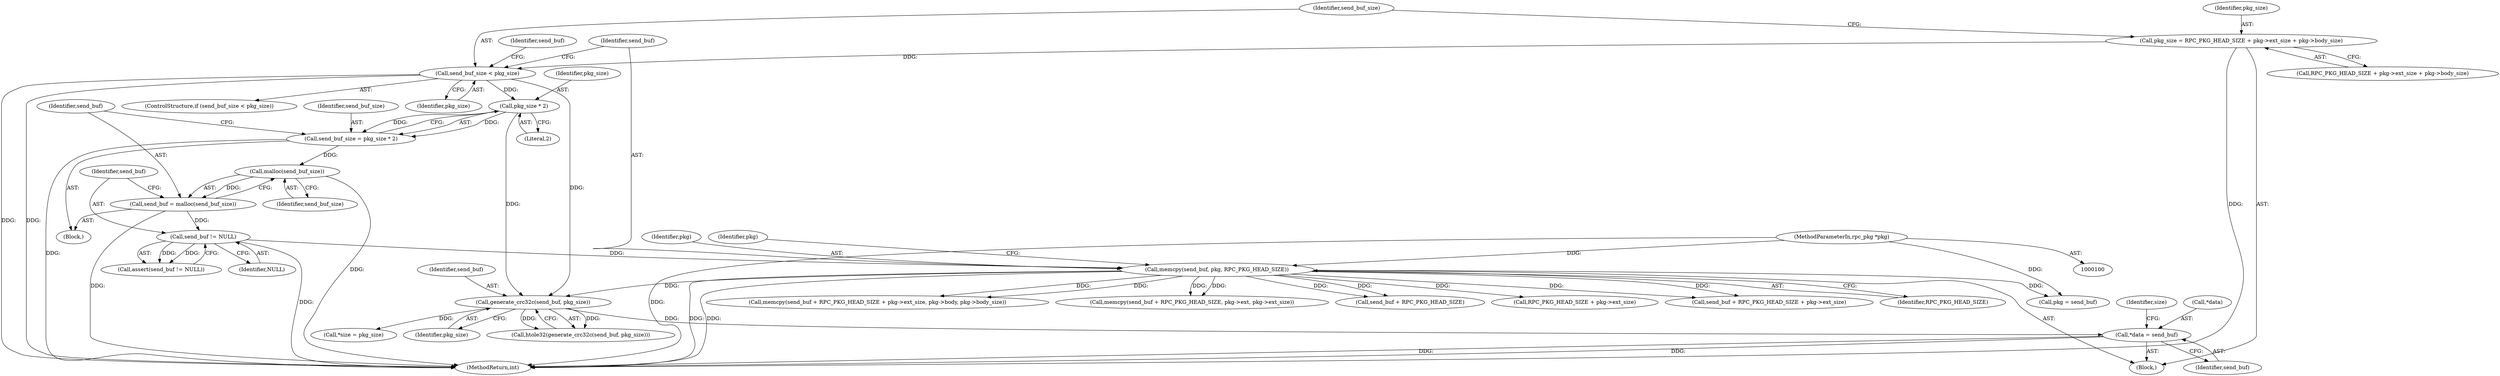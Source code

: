 digraph "1_viabtc_exchange_server_4a7c27bfe98f409623d4d857894d017ff0672cc9#diff-515c81af848352583bff286d6224875f_1@API" {
"1000255" [label="(Call,*data = send_buf)"];
"1000252" [label="(Call,generate_crc32c(send_buf, pkg_size))"];
"1000141" [label="(Call,memcpy(send_buf, pkg, RPC_PKG_HEAD_SIZE))"];
"1000138" [label="(Call,send_buf != NULL)"];
"1000133" [label="(Call,send_buf = malloc(send_buf_size))"];
"1000135" [label="(Call,malloc(send_buf_size))"];
"1000128" [label="(Call,send_buf_size = pkg_size * 2)"];
"1000130" [label="(Call,pkg_size * 2)"];
"1000120" [label="(Call,send_buf_size < pkg_size)"];
"1000108" [label="(Call,pkg_size = RPC_PKG_HEAD_SIZE + pkg->ext_size + pkg->body_size)"];
"1000101" [label="(MethodParameterIn,rpc_pkg *pkg)"];
"1000255" [label="(Call,*data = send_buf)"];
"1000258" [label="(Identifier,send_buf)"];
"1000143" [label="(Identifier,pkg)"];
"1000133" [label="(Call,send_buf = malloc(send_buf_size))"];
"1000177" [label="(Call,pkg = send_buf)"];
"1000254" [label="(Identifier,pkg_size)"];
"1000265" [label="(MethodReturn,int)"];
"1000137" [label="(Call,assert(send_buf != NULL))"];
"1000128" [label="(Call,send_buf_size = pkg_size * 2)"];
"1000150" [label="(Call,send_buf + RPC_PKG_HEAD_SIZE)"];
"1000141" [label="(Call,memcpy(send_buf, pkg, RPC_PKG_HEAD_SIZE))"];
"1000134" [label="(Identifier,send_buf)"];
"1000252" [label="(Call,generate_crc32c(send_buf, pkg_size))"];
"1000123" [label="(Block,)"];
"1000125" [label="(Identifier,send_buf)"];
"1000253" [label="(Identifier,send_buf)"];
"1000166" [label="(Call,RPC_PKG_HEAD_SIZE + pkg->ext_size)"];
"1000164" [label="(Call,send_buf + RPC_PKG_HEAD_SIZE + pkg->ext_size)"];
"1000119" [label="(ControlStructure,if (send_buf_size < pkg_size))"];
"1000261" [label="(Identifier,size)"];
"1000251" [label="(Call,htole32(generate_crc32c(send_buf, pkg_size)))"];
"1000120" [label="(Call,send_buf_size < pkg_size)"];
"1000256" [label="(Call,*data)"];
"1000142" [label="(Identifier,send_buf)"];
"1000140" [label="(Identifier,NULL)"];
"1000129" [label="(Identifier,send_buf_size)"];
"1000110" [label="(Call,RPC_PKG_HEAD_SIZE + pkg->ext_size + pkg->body_size)"];
"1000138" [label="(Call,send_buf != NULL)"];
"1000108" [label="(Call,pkg_size = RPC_PKG_HEAD_SIZE + pkg->ext_size + pkg->body_size)"];
"1000130" [label="(Call,pkg_size * 2)"];
"1000144" [label="(Identifier,RPC_PKG_HEAD_SIZE)"];
"1000259" [label="(Call,*size = pkg_size)"];
"1000135" [label="(Call,malloc(send_buf_size))"];
"1000121" [label="(Identifier,send_buf_size)"];
"1000101" [label="(MethodParameterIn,rpc_pkg *pkg)"];
"1000139" [label="(Identifier,send_buf)"];
"1000149" [label="(Call,memcpy(send_buf + RPC_PKG_HEAD_SIZE, pkg->ext, pkg->ext_size))"];
"1000163" [label="(Call,memcpy(send_buf + RPC_PKG_HEAD_SIZE + pkg->ext_size, pkg->body, pkg->body_size))"];
"1000109" [label="(Identifier,pkg_size)"];
"1000132" [label="(Literal,2)"];
"1000122" [label="(Identifier,pkg_size)"];
"1000147" [label="(Identifier,pkg)"];
"1000131" [label="(Identifier,pkg_size)"];
"1000104" [label="(Block,)"];
"1000136" [label="(Identifier,send_buf_size)"];
"1000255" -> "1000104"  [label="AST: "];
"1000255" -> "1000258"  [label="CFG: "];
"1000256" -> "1000255"  [label="AST: "];
"1000258" -> "1000255"  [label="AST: "];
"1000261" -> "1000255"  [label="CFG: "];
"1000255" -> "1000265"  [label="DDG: "];
"1000255" -> "1000265"  [label="DDG: "];
"1000252" -> "1000255"  [label="DDG: "];
"1000252" -> "1000251"  [label="AST: "];
"1000252" -> "1000254"  [label="CFG: "];
"1000253" -> "1000252"  [label="AST: "];
"1000254" -> "1000252"  [label="AST: "];
"1000251" -> "1000252"  [label="CFG: "];
"1000252" -> "1000251"  [label="DDG: "];
"1000252" -> "1000251"  [label="DDG: "];
"1000141" -> "1000252"  [label="DDG: "];
"1000120" -> "1000252"  [label="DDG: "];
"1000130" -> "1000252"  [label="DDG: "];
"1000252" -> "1000259"  [label="DDG: "];
"1000141" -> "1000104"  [label="AST: "];
"1000141" -> "1000144"  [label="CFG: "];
"1000142" -> "1000141"  [label="AST: "];
"1000143" -> "1000141"  [label="AST: "];
"1000144" -> "1000141"  [label="AST: "];
"1000147" -> "1000141"  [label="CFG: "];
"1000141" -> "1000265"  [label="DDG: "];
"1000141" -> "1000265"  [label="DDG: "];
"1000138" -> "1000141"  [label="DDG: "];
"1000101" -> "1000141"  [label="DDG: "];
"1000141" -> "1000149"  [label="DDG: "];
"1000141" -> "1000149"  [label="DDG: "];
"1000141" -> "1000150"  [label="DDG: "];
"1000141" -> "1000150"  [label="DDG: "];
"1000141" -> "1000163"  [label="DDG: "];
"1000141" -> "1000163"  [label="DDG: "];
"1000141" -> "1000164"  [label="DDG: "];
"1000141" -> "1000164"  [label="DDG: "];
"1000141" -> "1000166"  [label="DDG: "];
"1000141" -> "1000177"  [label="DDG: "];
"1000138" -> "1000137"  [label="AST: "];
"1000138" -> "1000140"  [label="CFG: "];
"1000139" -> "1000138"  [label="AST: "];
"1000140" -> "1000138"  [label="AST: "];
"1000137" -> "1000138"  [label="CFG: "];
"1000138" -> "1000265"  [label="DDG: "];
"1000138" -> "1000137"  [label="DDG: "];
"1000138" -> "1000137"  [label="DDG: "];
"1000133" -> "1000138"  [label="DDG: "];
"1000133" -> "1000123"  [label="AST: "];
"1000133" -> "1000135"  [label="CFG: "];
"1000134" -> "1000133"  [label="AST: "];
"1000135" -> "1000133"  [label="AST: "];
"1000139" -> "1000133"  [label="CFG: "];
"1000133" -> "1000265"  [label="DDG: "];
"1000135" -> "1000133"  [label="DDG: "];
"1000135" -> "1000136"  [label="CFG: "];
"1000136" -> "1000135"  [label="AST: "];
"1000135" -> "1000265"  [label="DDG: "];
"1000128" -> "1000135"  [label="DDG: "];
"1000128" -> "1000123"  [label="AST: "];
"1000128" -> "1000130"  [label="CFG: "];
"1000129" -> "1000128"  [label="AST: "];
"1000130" -> "1000128"  [label="AST: "];
"1000134" -> "1000128"  [label="CFG: "];
"1000128" -> "1000265"  [label="DDG: "];
"1000130" -> "1000128"  [label="DDG: "];
"1000130" -> "1000128"  [label="DDG: "];
"1000130" -> "1000132"  [label="CFG: "];
"1000131" -> "1000130"  [label="AST: "];
"1000132" -> "1000130"  [label="AST: "];
"1000120" -> "1000130"  [label="DDG: "];
"1000120" -> "1000119"  [label="AST: "];
"1000120" -> "1000122"  [label="CFG: "];
"1000121" -> "1000120"  [label="AST: "];
"1000122" -> "1000120"  [label="AST: "];
"1000125" -> "1000120"  [label="CFG: "];
"1000142" -> "1000120"  [label="CFG: "];
"1000120" -> "1000265"  [label="DDG: "];
"1000120" -> "1000265"  [label="DDG: "];
"1000108" -> "1000120"  [label="DDG: "];
"1000108" -> "1000104"  [label="AST: "];
"1000108" -> "1000110"  [label="CFG: "];
"1000109" -> "1000108"  [label="AST: "];
"1000110" -> "1000108"  [label="AST: "];
"1000121" -> "1000108"  [label="CFG: "];
"1000108" -> "1000265"  [label="DDG: "];
"1000101" -> "1000100"  [label="AST: "];
"1000101" -> "1000265"  [label="DDG: "];
"1000101" -> "1000177"  [label="DDG: "];
}
